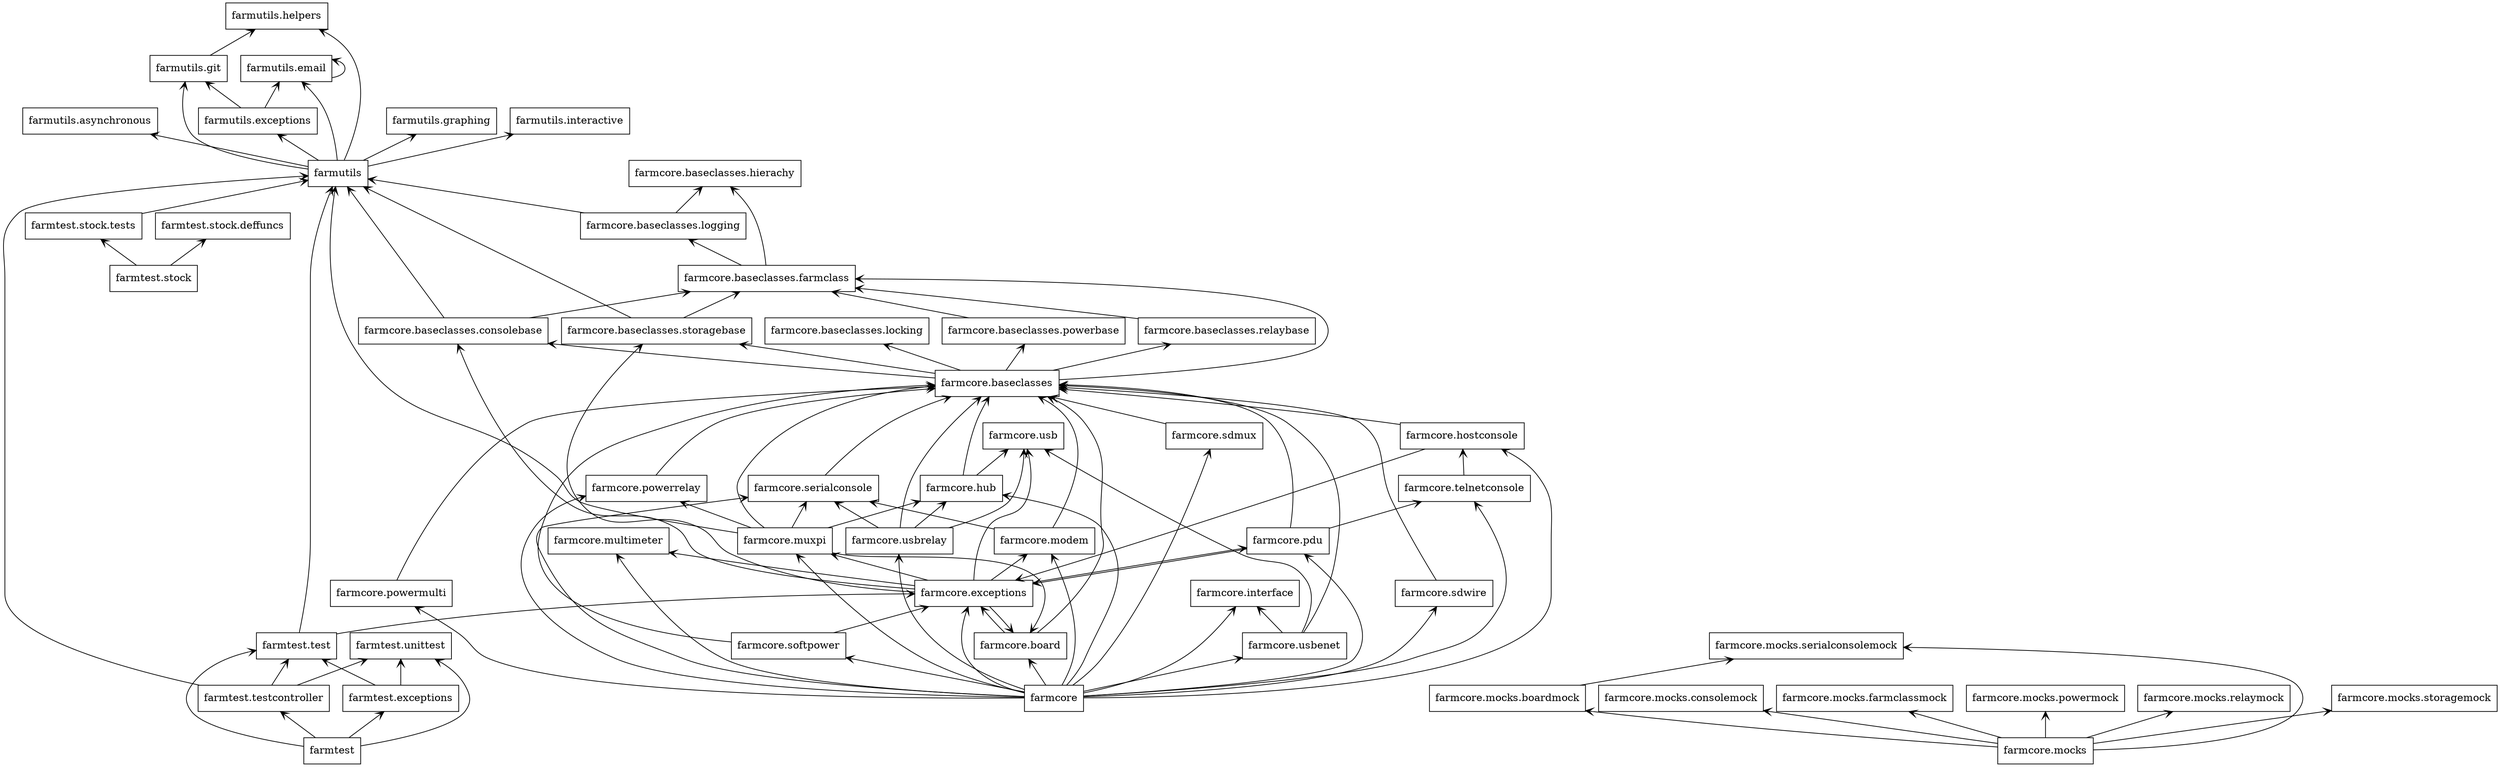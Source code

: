 digraph "packages_farm-core" {
charset="utf-8"
rankdir=BT
"0" [label="farmcore", shape="box"];
"1" [label="farmcore.baseclasses", shape="box"];
"2" [label="farmcore.baseclasses.consolebase", shape="box"];
"3" [label="farmcore.baseclasses.farmclass", shape="box"];
"4" [label="farmcore.baseclasses.hierachy", shape="box"];
"5" [label="farmcore.baseclasses.locking", shape="box"];
"6" [label="farmcore.baseclasses.logging", shape="box"];
"7" [label="farmcore.baseclasses.powerbase", shape="box"];
"8" [label="farmcore.baseclasses.relaybase", shape="box"];
"9" [label="farmcore.baseclasses.storagebase", shape="box"];
"10" [label="farmcore.board", shape="box"];
"11" [label="farmcore.exceptions", shape="box"];
"12" [label="farmcore.hostconsole", shape="box"];
"13" [label="farmcore.hub", shape="box"];
"14" [label="farmcore.interface", shape="box"];
"15" [label="farmcore.mocks", shape="box"];
"16" [label="farmcore.mocks.boardmock", shape="box"];
"17" [label="farmcore.mocks.consolemock", shape="box"];
"18" [label="farmcore.mocks.farmclassmock", shape="box"];
"19" [label="farmcore.mocks.powermock", shape="box"];
"20" [label="farmcore.mocks.relaymock", shape="box"];
"21" [label="farmcore.mocks.serialconsolemock", shape="box"];
"22" [label="farmcore.mocks.storagemock", shape="box"];
"23" [label="farmcore.modem", shape="box"];
"24" [label="farmcore.multimeter", shape="box"];
"25" [label="farmcore.muxpi", shape="box"];
"26" [label="farmcore.pdu", shape="box"];
"27" [label="farmcore.powermulti", shape="box"];
"28" [label="farmcore.powerrelay", shape="box"];
"29" [label="farmcore.sdmux", shape="box"];
"30" [label="farmcore.sdwire", shape="box"];
"31" [label="farmcore.serialconsole", shape="box"];
"32" [label="farmcore.softpower", shape="box"];
"33" [label="farmcore.telnetconsole", shape="box"];
"34" [label="farmcore.usb", shape="box"];
"35" [label="farmcore.usbenet", shape="box"];
"36" [label="farmcore.usbrelay", shape="box"];
"37" [label="farmtest", shape="box"];
"38" [label="farmtest.exceptions", shape="box"];
"39" [label="farmtest.stock", shape="box"];
"40" [label="farmtest.stock.deffuncs", shape="box"];
"41" [label="farmtest.stock.tests", shape="box"];
"42" [label="farmtest.test", shape="box"];
"43" [label="farmtest.testcontroller", shape="box"];
"44" [label="farmtest.unittest", shape="box"];
"45" [label="farmutils", shape="box"];
"46" [label="farmutils.asynchronous", shape="box"];
"47" [label="farmutils.email", shape="box"];
"48" [label="farmutils.exceptions", shape="box"];
"49" [label="farmutils.git", shape="box"];
"50" [label="farmutils.graphing", shape="box"];
"51" [label="farmutils.helpers", shape="box"];
"52" [label="farmutils.interactive", shape="box"];
"0" -> "10" [arrowhead="open", arrowtail="none"];
"0" -> "11" [arrowhead="open", arrowtail="none"];
"0" -> "12" [arrowhead="open", arrowtail="none"];
"0" -> "13" [arrowhead="open", arrowtail="none"];
"0" -> "14" [arrowhead="open", arrowtail="none"];
"0" -> "23" [arrowhead="open", arrowtail="none"];
"0" -> "24" [arrowhead="open", arrowtail="none"];
"0" -> "25" [arrowhead="open", arrowtail="none"];
"0" -> "26" [arrowhead="open", arrowtail="none"];
"0" -> "27" [arrowhead="open", arrowtail="none"];
"0" -> "28" [arrowhead="open", arrowtail="none"];
"0" -> "29" [arrowhead="open", arrowtail="none"];
"0" -> "30" [arrowhead="open", arrowtail="none"];
"0" -> "31" [arrowhead="open", arrowtail="none"];
"0" -> "32" [arrowhead="open", arrowtail="none"];
"0" -> "33" [arrowhead="open", arrowtail="none"];
"0" -> "35" [arrowhead="open", arrowtail="none"];
"0" -> "36" [arrowhead="open", arrowtail="none"];
"1" -> "2" [arrowhead="open", arrowtail="none"];
"1" -> "3" [arrowhead="open", arrowtail="none"];
"1" -> "5" [arrowhead="open", arrowtail="none"];
"1" -> "7" [arrowhead="open", arrowtail="none"];
"1" -> "8" [arrowhead="open", arrowtail="none"];
"1" -> "9" [arrowhead="open", arrowtail="none"];
"2" -> "3" [arrowhead="open", arrowtail="none"];
"2" -> "45" [arrowhead="open", arrowtail="none"];
"3" -> "4" [arrowhead="open", arrowtail="none"];
"3" -> "6" [arrowhead="open", arrowtail="none"];
"6" -> "4" [arrowhead="open", arrowtail="none"];
"6" -> "45" [arrowhead="open", arrowtail="none"];
"7" -> "3" [arrowhead="open", arrowtail="none"];
"8" -> "3" [arrowhead="open", arrowtail="none"];
"9" -> "3" [arrowhead="open", arrowtail="none"];
"9" -> "45" [arrowhead="open", arrowtail="none"];
"10" -> "1" [arrowhead="open", arrowtail="none"];
"10" -> "11" [arrowhead="open", arrowtail="none"];
"11" -> "2" [arrowhead="open", arrowtail="none"];
"11" -> "9" [arrowhead="open", arrowtail="none"];
"11" -> "10" [arrowhead="open", arrowtail="none"];
"11" -> "23" [arrowhead="open", arrowtail="none"];
"11" -> "24" [arrowhead="open", arrowtail="none"];
"11" -> "25" [arrowhead="open", arrowtail="none"];
"11" -> "26" [arrowhead="open", arrowtail="none"];
"11" -> "34" [arrowhead="open", arrowtail="none"];
"12" -> "1" [arrowhead="open", arrowtail="none"];
"12" -> "11" [arrowhead="open", arrowtail="none"];
"13" -> "1" [arrowhead="open", arrowtail="none"];
"13" -> "34" [arrowhead="open", arrowtail="none"];
"15" -> "16" [arrowhead="open", arrowtail="none"];
"15" -> "17" [arrowhead="open", arrowtail="none"];
"15" -> "18" [arrowhead="open", arrowtail="none"];
"15" -> "19" [arrowhead="open", arrowtail="none"];
"15" -> "20" [arrowhead="open", arrowtail="none"];
"15" -> "21" [arrowhead="open", arrowtail="none"];
"15" -> "22" [arrowhead="open", arrowtail="none"];
"16" -> "21" [arrowhead="open", arrowtail="none"];
"23" -> "1" [arrowhead="open", arrowtail="none"];
"23" -> "31" [arrowhead="open", arrowtail="none"];
"25" -> "1" [arrowhead="open", arrowtail="none"];
"25" -> "10" [arrowhead="open", arrowtail="none"];
"25" -> "13" [arrowhead="open", arrowtail="none"];
"25" -> "28" [arrowhead="open", arrowtail="none"];
"25" -> "31" [arrowhead="open", arrowtail="none"];
"25" -> "45" [arrowhead="open", arrowtail="none"];
"26" -> "1" [arrowhead="open", arrowtail="none"];
"26" -> "11" [arrowhead="open", arrowtail="none"];
"26" -> "33" [arrowhead="open", arrowtail="none"];
"27" -> "1" [arrowhead="open", arrowtail="none"];
"28" -> "1" [arrowhead="open", arrowtail="none"];
"29" -> "1" [arrowhead="open", arrowtail="none"];
"30" -> "1" [arrowhead="open", arrowtail="none"];
"31" -> "1" [arrowhead="open", arrowtail="none"];
"32" -> "1" [arrowhead="open", arrowtail="none"];
"32" -> "11" [arrowhead="open", arrowtail="none"];
"33" -> "12" [arrowhead="open", arrowtail="none"];
"35" -> "1" [arrowhead="open", arrowtail="none"];
"35" -> "14" [arrowhead="open", arrowtail="none"];
"35" -> "34" [arrowhead="open", arrowtail="none"];
"36" -> "1" [arrowhead="open", arrowtail="none"];
"36" -> "13" [arrowhead="open", arrowtail="none"];
"36" -> "31" [arrowhead="open", arrowtail="none"];
"36" -> "34" [arrowhead="open", arrowtail="none"];
"37" -> "38" [arrowhead="open", arrowtail="none"];
"37" -> "42" [arrowhead="open", arrowtail="none"];
"37" -> "43" [arrowhead="open", arrowtail="none"];
"37" -> "44" [arrowhead="open", arrowtail="none"];
"38" -> "42" [arrowhead="open", arrowtail="none"];
"38" -> "44" [arrowhead="open", arrowtail="none"];
"39" -> "40" [arrowhead="open", arrowtail="none"];
"39" -> "41" [arrowhead="open", arrowtail="none"];
"41" -> "45" [arrowhead="open", arrowtail="none"];
"42" -> "11" [arrowhead="open", arrowtail="none"];
"42" -> "45" [arrowhead="open", arrowtail="none"];
"43" -> "42" [arrowhead="open", arrowtail="none"];
"43" -> "44" [arrowhead="open", arrowtail="none"];
"43" -> "45" [arrowhead="open", arrowtail="none"];
"45" -> "46" [arrowhead="open", arrowtail="none"];
"45" -> "47" [arrowhead="open", arrowtail="none"];
"45" -> "48" [arrowhead="open", arrowtail="none"];
"45" -> "49" [arrowhead="open", arrowtail="none"];
"45" -> "50" [arrowhead="open", arrowtail="none"];
"45" -> "51" [arrowhead="open", arrowtail="none"];
"45" -> "52" [arrowhead="open", arrowtail="none"];
"47" -> "47" [arrowhead="open", arrowtail="none"];
"48" -> "47" [arrowhead="open", arrowtail="none"];
"48" -> "49" [arrowhead="open", arrowtail="none"];
"49" -> "51" [arrowhead="open", arrowtail="none"];
}
